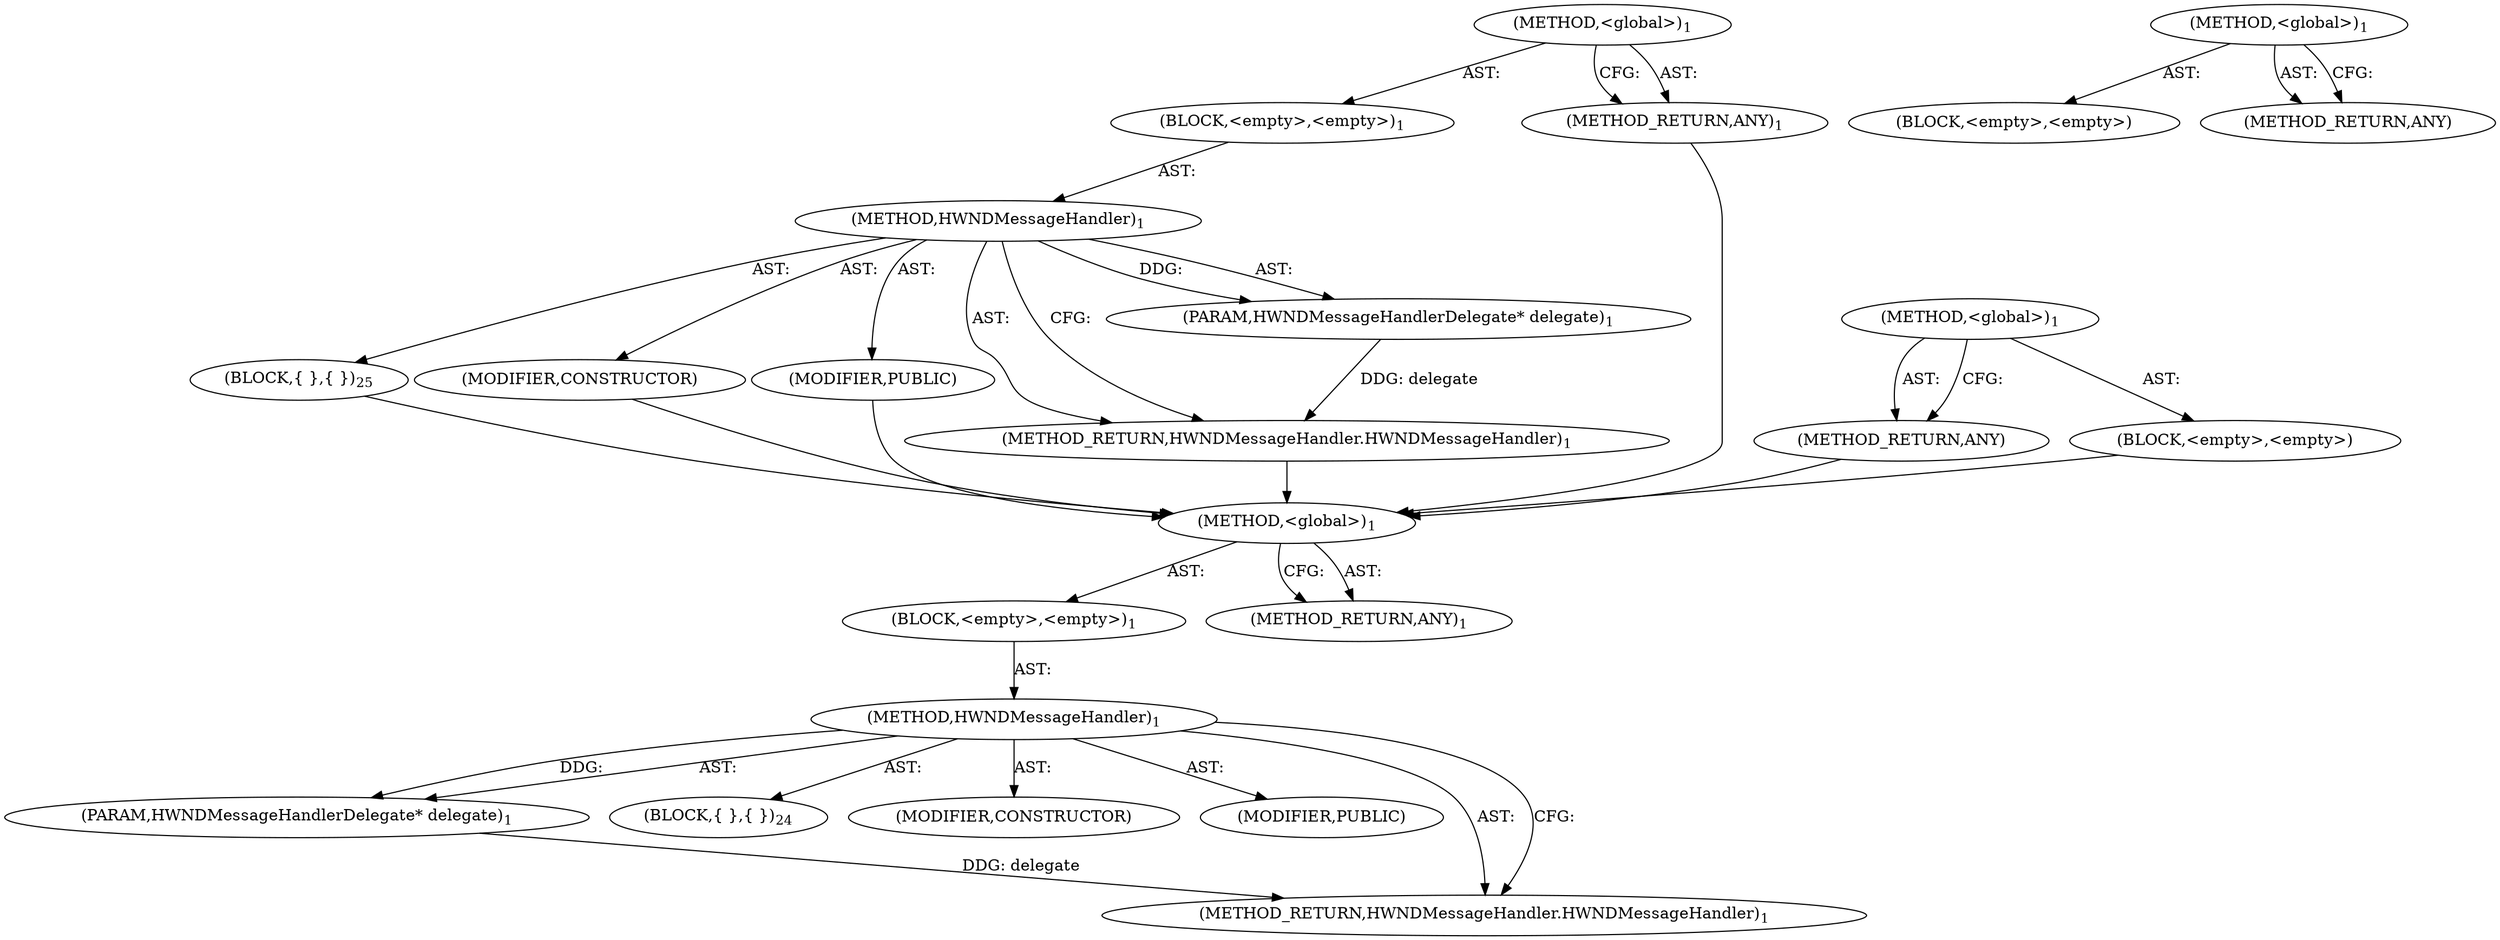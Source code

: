 digraph "&lt;global&gt;" {
vulnerable_6 [label=<(METHOD,&lt;global&gt;)<SUB>1</SUB>>];
vulnerable_7 [label=<(BLOCK,&lt;empty&gt;,&lt;empty&gt;)<SUB>1</SUB>>];
vulnerable_8 [label=<(METHOD,HWNDMessageHandler)<SUB>1</SUB>>];
vulnerable_9 [label=<(PARAM,HWNDMessageHandlerDelegate* delegate)<SUB>1</SUB>>];
vulnerable_10 [label=<(BLOCK,{
 },{
 })<SUB>24</SUB>>];
vulnerable_11 [label=<(MODIFIER,CONSTRUCTOR)>];
vulnerable_12 [label=<(MODIFIER,PUBLIC)>];
vulnerable_13 [label=<(METHOD_RETURN,HWNDMessageHandler.HWNDMessageHandler)<SUB>1</SUB>>];
vulnerable_15 [label=<(METHOD_RETURN,ANY)<SUB>1</SUB>>];
vulnerable_26 [label=<(METHOD,&lt;global&gt;)<SUB>1</SUB>>];
vulnerable_27 [label=<(BLOCK,&lt;empty&gt;,&lt;empty&gt;)>];
vulnerable_28 [label=<(METHOD_RETURN,ANY)>];
fixed_6 [label=<(METHOD,&lt;global&gt;)<SUB>1</SUB>>];
fixed_7 [label=<(BLOCK,&lt;empty&gt;,&lt;empty&gt;)<SUB>1</SUB>>];
fixed_8 [label=<(METHOD,HWNDMessageHandler)<SUB>1</SUB>>];
fixed_9 [label=<(PARAM,HWNDMessageHandlerDelegate* delegate)<SUB>1</SUB>>];
fixed_10 [label=<(BLOCK,{
 },{
 })<SUB>25</SUB>>];
fixed_11 [label=<(MODIFIER,CONSTRUCTOR)>];
fixed_12 [label=<(MODIFIER,PUBLIC)>];
fixed_13 [label=<(METHOD_RETURN,HWNDMessageHandler.HWNDMessageHandler)<SUB>1</SUB>>];
fixed_15 [label=<(METHOD_RETURN,ANY)<SUB>1</SUB>>];
fixed_26 [label=<(METHOD,&lt;global&gt;)<SUB>1</SUB>>];
fixed_27 [label=<(BLOCK,&lt;empty&gt;,&lt;empty&gt;)>];
fixed_28 [label=<(METHOD_RETURN,ANY)>];
vulnerable_6 -> vulnerable_7  [key=0, label="AST: "];
vulnerable_6 -> vulnerable_15  [key=0, label="AST: "];
vulnerable_6 -> vulnerable_15  [key=1, label="CFG: "];
vulnerable_7 -> vulnerable_8  [key=0, label="AST: "];
vulnerable_8 -> vulnerable_9  [key=0, label="AST: "];
vulnerable_8 -> vulnerable_9  [key=1, label="DDG: "];
vulnerable_8 -> vulnerable_10  [key=0, label="AST: "];
vulnerable_8 -> vulnerable_11  [key=0, label="AST: "];
vulnerable_8 -> vulnerable_12  [key=0, label="AST: "];
vulnerable_8 -> vulnerable_13  [key=0, label="AST: "];
vulnerable_8 -> vulnerable_13  [key=1, label="CFG: "];
vulnerable_9 -> vulnerable_13  [key=0, label="DDG: delegate"];
vulnerable_26 -> vulnerable_27  [key=0, label="AST: "];
vulnerable_26 -> vulnerable_28  [key=0, label="AST: "];
vulnerable_26 -> vulnerable_28  [key=1, label="CFG: "];
fixed_6 -> fixed_7  [key=0, label="AST: "];
fixed_6 -> fixed_15  [key=0, label="AST: "];
fixed_6 -> fixed_15  [key=1, label="CFG: "];
fixed_7 -> fixed_8  [key=0, label="AST: "];
fixed_8 -> fixed_9  [key=0, label="AST: "];
fixed_8 -> fixed_9  [key=1, label="DDG: "];
fixed_8 -> fixed_10  [key=0, label="AST: "];
fixed_8 -> fixed_11  [key=0, label="AST: "];
fixed_8 -> fixed_12  [key=0, label="AST: "];
fixed_8 -> fixed_13  [key=0, label="AST: "];
fixed_8 -> fixed_13  [key=1, label="CFG: "];
fixed_9 -> fixed_13  [key=0, label="DDG: delegate"];
fixed_10 -> vulnerable_6  [key=0];
fixed_11 -> vulnerable_6  [key=0];
fixed_12 -> vulnerable_6  [key=0];
fixed_13 -> vulnerable_6  [key=0];
fixed_15 -> vulnerable_6  [key=0];
fixed_26 -> fixed_27  [key=0, label="AST: "];
fixed_26 -> fixed_28  [key=0, label="AST: "];
fixed_26 -> fixed_28  [key=1, label="CFG: "];
fixed_27 -> vulnerable_6  [key=0];
fixed_28 -> vulnerable_6  [key=0];
}
